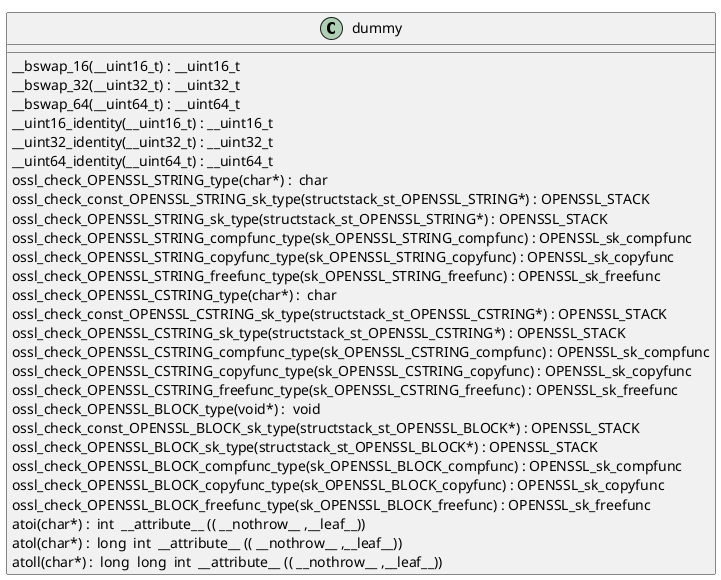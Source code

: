 @startuml
!pragma layout smetana
class dummy {
__bswap_16(__uint16_t) : __uint16_t [[[./../../.././qc/apps/lib/apps_opt_printf.c.html#327]]]
__bswap_32(__uint32_t) : __uint32_t [[[./../../.././qc/apps/lib/apps_opt_printf.c.html#342]]]
__bswap_64(__uint64_t) : __uint64_t [[[./../../.././qc/apps/lib/apps_opt_printf.c.html#352]]]
__uint16_identity(__uint16_t) : __uint16_t [[[./../../.././qc/apps/lib/apps_opt_printf.c.html#364]]]
__uint32_identity(__uint32_t) : __uint32_t [[[./../../.././qc/apps/lib/apps_opt_printf.c.html#370]]]
__uint64_identity(__uint64_t) : __uint64_t [[[./../../.././qc/apps/lib/apps_opt_printf.c.html#376]]]
ossl_check_OPENSSL_STRING_type(char*) :  char  [[[./../../.././qc/apps/lib/apps_opt_printf.c.html#979]]]
ossl_check_const_OPENSSL_STRING_sk_type(structstack_st_OPENSSL_STRING*) : OPENSSL_STACK [[[./../../.././qc/apps/lib/apps_opt_printf.c.html#979]]]
ossl_check_OPENSSL_STRING_sk_type(structstack_st_OPENSSL_STRING*) : OPENSSL_STACK [[[./../../.././qc/apps/lib/apps_opt_printf.c.html#979]]]
ossl_check_OPENSSL_STRING_compfunc_type(sk_OPENSSL_STRING_compfunc) : OPENSSL_sk_compfunc [[[./../../.././qc/apps/lib/apps_opt_printf.c.html#979]]]
ossl_check_OPENSSL_STRING_copyfunc_type(sk_OPENSSL_STRING_copyfunc) : OPENSSL_sk_copyfunc [[[./../../.././qc/apps/lib/apps_opt_printf.c.html#979]]]
ossl_check_OPENSSL_STRING_freefunc_type(sk_OPENSSL_STRING_freefunc) : OPENSSL_sk_freefunc [[[./../../.././qc/apps/lib/apps_opt_printf.c.html#979]]]
ossl_check_OPENSSL_CSTRING_type(char*) :  char  [[[./../../.././qc/apps/lib/apps_opt_printf.c.html#981]]]
ossl_check_const_OPENSSL_CSTRING_sk_type(structstack_st_OPENSSL_CSTRING*) : OPENSSL_STACK [[[./../../.././qc/apps/lib/apps_opt_printf.c.html#981]]]
ossl_check_OPENSSL_CSTRING_sk_type(structstack_st_OPENSSL_CSTRING*) : OPENSSL_STACK [[[./../../.././qc/apps/lib/apps_opt_printf.c.html#981]]]
ossl_check_OPENSSL_CSTRING_compfunc_type(sk_OPENSSL_CSTRING_compfunc) : OPENSSL_sk_compfunc [[[./../../.././qc/apps/lib/apps_opt_printf.c.html#981]]]
ossl_check_OPENSSL_CSTRING_copyfunc_type(sk_OPENSSL_CSTRING_copyfunc) : OPENSSL_sk_copyfunc [[[./../../.././qc/apps/lib/apps_opt_printf.c.html#981]]]
ossl_check_OPENSSL_CSTRING_freefunc_type(sk_OPENSSL_CSTRING_freefunc) : OPENSSL_sk_freefunc [[[./../../.././qc/apps/lib/apps_opt_printf.c.html#981]]]
ossl_check_OPENSSL_BLOCK_type(void*) :  void  [[[./../../.././qc/apps/lib/apps_opt_printf.c.html#984]]]
ossl_check_const_OPENSSL_BLOCK_sk_type(structstack_st_OPENSSL_BLOCK*) : OPENSSL_STACK [[[./../../.././qc/apps/lib/apps_opt_printf.c.html#984]]]
ossl_check_OPENSSL_BLOCK_sk_type(structstack_st_OPENSSL_BLOCK*) : OPENSSL_STACK [[[./../../.././qc/apps/lib/apps_opt_printf.c.html#984]]]
ossl_check_OPENSSL_BLOCK_compfunc_type(sk_OPENSSL_BLOCK_compfunc) : OPENSSL_sk_compfunc [[[./../../.././qc/apps/lib/apps_opt_printf.c.html#984]]]
ossl_check_OPENSSL_BLOCK_copyfunc_type(sk_OPENSSL_BLOCK_copyfunc) : OPENSSL_sk_copyfunc [[[./../../.././qc/apps/lib/apps_opt_printf.c.html#984]]]
ossl_check_OPENSSL_BLOCK_freefunc_type(sk_OPENSSL_BLOCK_freefunc) : OPENSSL_sk_freefunc [[[./../../.././qc/apps/lib/apps_opt_printf.c.html#984]]]
atoi(char*) :  int  __attribute__ (( __nothrow__ ,__leaf__)) [[[./../../.././qc/apps/lib/apps_opt_printf.c.html#1389]]]
atol(char*) :  long  int  __attribute__ (( __nothrow__ ,__leaf__)) [[[./../../.././qc/apps/lib/apps_opt_printf.c.html#1394]]]
atoll(char*) :  long  long  int  __attribute__ (( __nothrow__ ,__leaf__)) [[[./../../.././qc/apps/lib/apps_opt_printf.c.html#1401]]]
} 
@enduml
